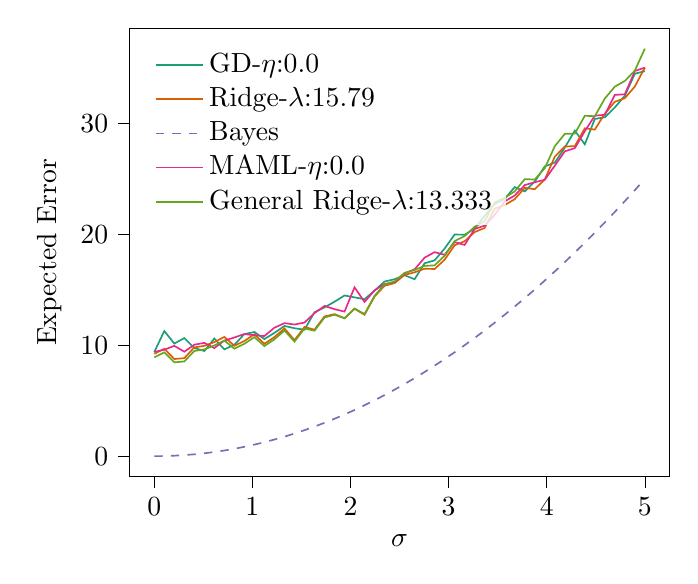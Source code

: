 % This file was created with tikzplotlib v0.10.1.
\begin{tikzpicture}

\definecolor{chocolate217952}{RGB}{217,95,2}
\definecolor{darkcyan27158119}{RGB}{27,158,119}
\definecolor{darkgray176}{RGB}{176,176,176}
\definecolor{deeppink23141138}{RGB}{231,41,138}
\definecolor{lightslategray117112179}{RGB}{117,112,179}
\definecolor{olivedrab10216630}{RGB}{102,166,30}

\begin{axis}[
legend cell align={left},
legend style={
  fill opacity=0.8,
  draw opacity=1,
  text opacity=1,
  at={(0.03,0.97)},
  anchor=north west,
  draw=none
},
tick align=outside,
tick pos=left,
x grid style={darkgray176},
xlabel={\(\displaystyle \sigma\)},
xmin=-0.25, xmax=5.25,
xtick style={color=black},
y grid style={darkgray176},
ylabel={Expected Error},
ymin=-1.837, ymax=38.586,
ytick style={color=black}
]
\addplot [semithick, darkcyan27158119]
table {%
0 9.39
0.102 11.282
0.204 10.153
0.306 10.644
0.408 9.756
0.51 9.482
0.612 10.611
0.714 9.628
0.816 10.042
0.918 11.006
1.02 11.194
1.122 10.561
1.224 11.113
1.327 11.741
1.429 11.535
1.531 11.402
1.633 12.983
1.735 13.409
1.837 13.927
1.939 14.487
2.041 14.317
2.143 14.153
2.245 14.927
2.347 15.745
2.449 15.953
2.551 16.314
2.653 15.954
2.755 17.395
2.857 17.655
2.959 18.72
3.061 19.986
3.163 19.965
3.265 20.509
3.367 21.66
3.469 22.739
3.571 23.194
3.673 24.257
3.776 23.88
3.878 24.767
3.98 26.127
4.082 26.471
4.184 27.826
4.286 29.351
4.388 28.117
4.49 30.406
4.592 30.557
4.694 31.442
4.796 32.505
4.898 34.485
5 34.717
};
\addlegendentry{GD-$\eta$:0.0}
\addplot [semithick, chocolate217952]
table {%
0 9.229
0.102 9.682
0.204 8.759
0.306 8.837
0.408 9.809
0.51 9.946
0.612 10.286
0.714 10.752
0.816 9.954
0.918 10.386
1.02 10.988
1.122 10.137
1.224 10.73
1.327 11.518
1.429 10.457
1.531 11.653
1.633 11.405
1.735 12.6
1.837 12.809
1.939 12.431
2.041 13.285
2.143 12.754
2.245 14.396
2.347 15.363
2.449 15.603
2.551 16.342
2.653 16.574
2.755 16.904
2.857 16.874
2.959 17.71
3.061 19.018
3.163 19.378
3.265 20.203
3.367 20.577
3.469 22.315
3.571 22.636
3.673 23.165
3.776 24.194
3.878 24.071
3.98 24.949
4.082 27.004
4.184 27.918
4.286 27.955
4.388 29.561
4.49 29.446
4.592 30.884
4.694 31.954
4.796 32.281
4.898 33.332
5 35.042
};
\addlegendentry{Ridge-$\lambda$:15.79}
\addplot [semithick, lightslategray117112179, dashed]
table {%
0 0
0.102 0.01
0.204 0.042
0.306 0.094
0.408 0.167
0.51 0.26
0.612 0.375
0.714 0.51
0.816 0.666
0.918 0.843
1.02 1.041
1.122 1.26
1.224 1.499
1.327 1.759
1.429 2.04
1.531 2.342
1.633 2.665
1.735 3.009
1.837 3.373
1.939 3.758
2.041 4.164
2.143 4.591
2.245 5.038
2.347 5.507
2.449 5.996
2.551 6.506
2.653 7.037
2.755 7.589
2.857 8.161
2.959 8.755
3.061 9.369
3.163 10.004
3.265 10.66
3.367 11.337
3.469 12.034
3.571 12.752
3.673 13.491
3.776 14.251
3.878 15.032
3.98 15.834
4.082 16.656
4.184 17.499
4.286 18.363
4.388 19.248
4.49 20.154
4.592 21.08
4.694 22.028
4.796 22.996
4.898 23.985
5 24.995
};
\addlegendentry{Bayes}
\addplot [semithick, deeppink23141138]
table {%
0 9.4
0.102 9.597
0.204 9.95
0.306 9.417
0.408 10.051
0.51 10.217
0.612 9.746
0.714 10.423
0.816 10.702
0.918 11.013
1.02 10.899
1.122 10.83
1.224 11.581
1.327 11.994
1.429 11.871
1.531 12.046
1.633 12.901
1.735 13.544
1.837 13.255
1.939 13.032
2.041 15.221
2.143 13.905
2.245 14.945
2.347 15.518
2.449 15.698
2.551 16.486
2.653 16.844
2.755 17.899
2.857 18.393
2.959 18.156
3.061 19.305
3.163 19.045
3.265 20.486
3.367 20.79
3.469 21.754
3.571 22.971
3.673 23.5
3.776 24.441
3.878 24.702
3.98 24.919
4.082 26.194
4.184 27.486
4.286 27.768
4.388 29.301
4.49 30.703
4.592 30.777
4.694 32.574
4.796 32.63
4.898 34.731
5 35.031
};
\addlegendentry{MAML-$\eta$:0.0}
\addplot [semithick, olivedrab10216630]
table {%
0 8.913
0.102 9.359
0.204 8.459
0.306 8.541
0.408 9.484
0.51 9.625
0.612 9.981
0.714 10.426
0.816 9.694
0.918 10.133
1.02 10.728
1.122 9.926
1.224 10.534
1.327 11.325
1.429 10.329
1.531 11.513
1.633 11.312
1.735 12.505
1.837 12.749
1.939 12.438
2.041 13.305
2.143 12.821
2.245 14.461
2.347 15.461
2.449 15.754
2.551 16.525
2.653 16.781
2.755 17.158
2.857 17.204
2.959 18.065
3.061 19.393
3.163 19.839
3.265 20.685
3.367 21.185
3.469 22.882
3.571 23.299
3.673 23.87
3.776 24.981
3.878 24.942
3.98 25.972
4.082 27.948
4.184 29.06
4.286 29.082
4.388 30.69
4.49 30.655
4.592 32.249
4.694 33.319
4.796 33.832
4.898 34.771
5 36.748
};
\addlegendentry{General Ridge-$\lambda$:13.333}
\end{axis}

\end{tikzpicture}
